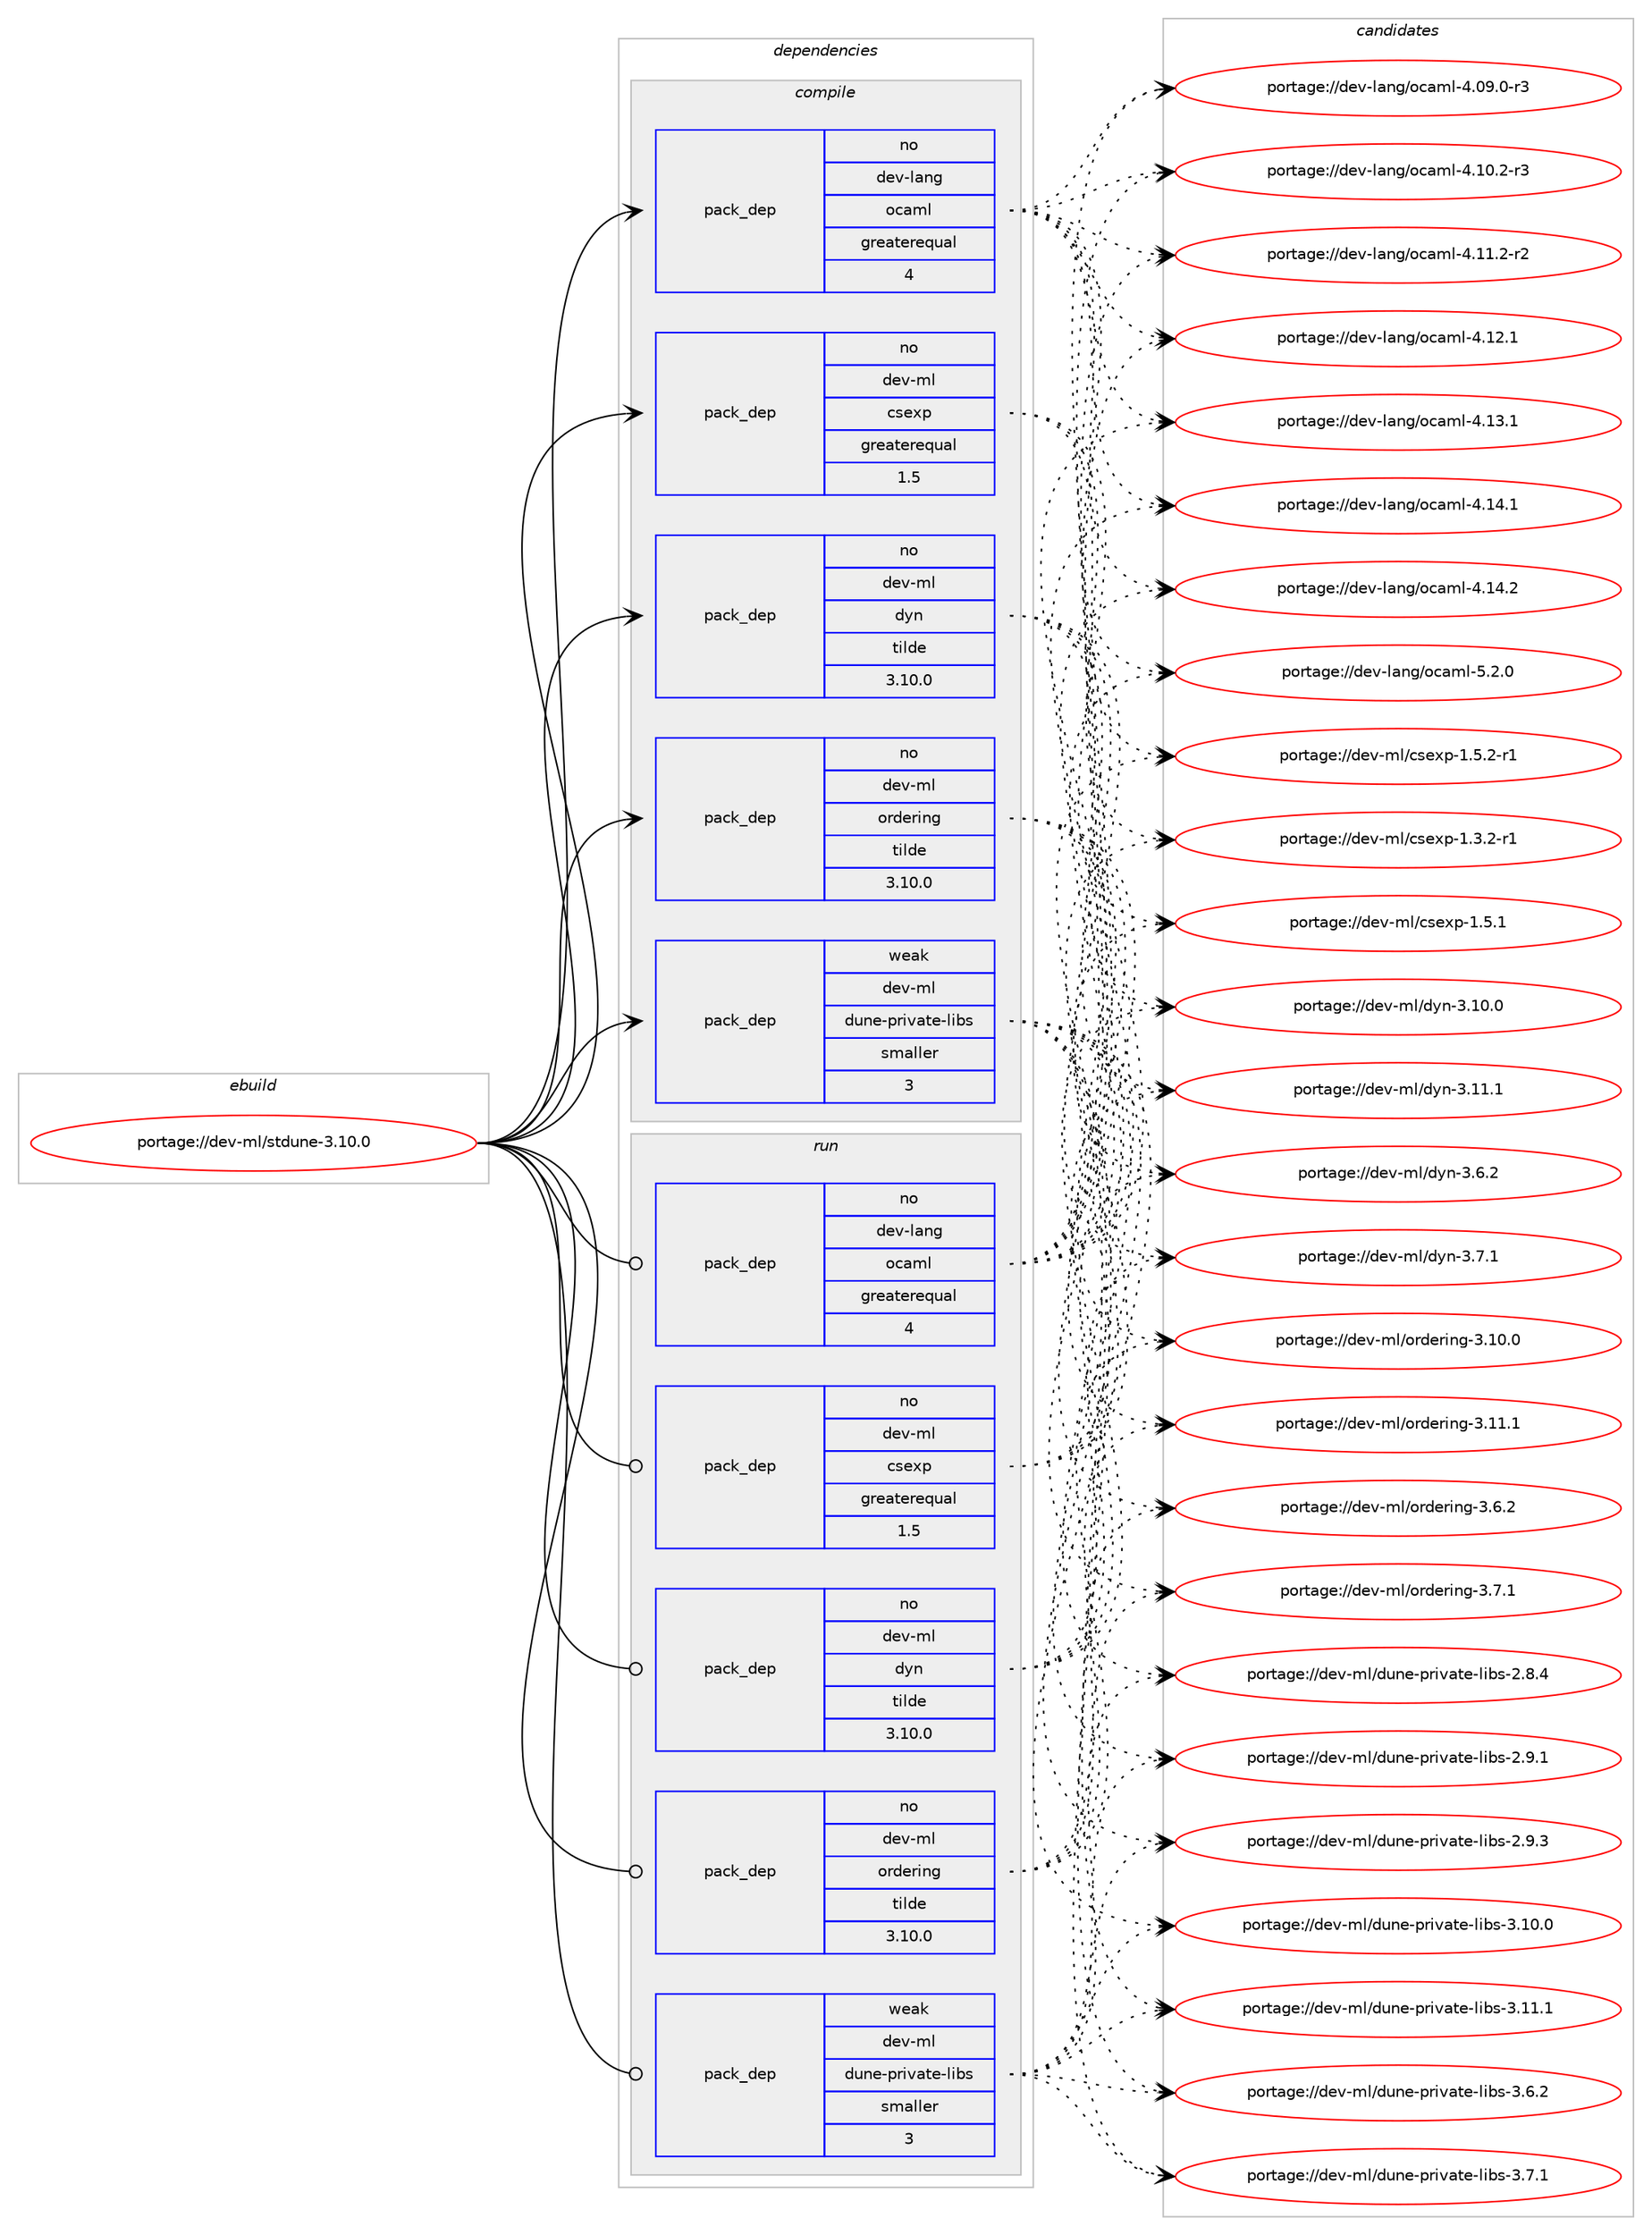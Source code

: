 digraph prolog {

# *************
# Graph options
# *************

newrank=true;
concentrate=true;
compound=true;
graph [rankdir=LR,fontname=Helvetica,fontsize=10,ranksep=1.5];#, ranksep=2.5, nodesep=0.2];
edge  [arrowhead=vee];
node  [fontname=Helvetica,fontsize=10];

# **********
# The ebuild
# **********

subgraph cluster_leftcol {
color=gray;
rank=same;
label=<<i>ebuild</i>>;
id [label="portage://dev-ml/stdune-3.10.0", color=red, width=4, href="../dev-ml/stdune-3.10.0.svg"];
}

# ****************
# The dependencies
# ****************

subgraph cluster_midcol {
color=gray;
label=<<i>dependencies</i>>;
subgraph cluster_compile {
fillcolor="#eeeeee";
style=filled;
label=<<i>compile</i>>;
subgraph pack32649 {
dependency62689 [label=<<TABLE BORDER="0" CELLBORDER="1" CELLSPACING="0" CELLPADDING="4" WIDTH="220"><TR><TD ROWSPAN="6" CELLPADDING="30">pack_dep</TD></TR><TR><TD WIDTH="110">no</TD></TR><TR><TD>dev-lang</TD></TR><TR><TD>ocaml</TD></TR><TR><TD>greaterequal</TD></TR><TR><TD>4</TD></TR></TABLE>>, shape=none, color=blue];
}
id:e -> dependency62689:w [weight=20,style="solid",arrowhead="vee"];
subgraph pack32650 {
dependency62690 [label=<<TABLE BORDER="0" CELLBORDER="1" CELLSPACING="0" CELLPADDING="4" WIDTH="220"><TR><TD ROWSPAN="6" CELLPADDING="30">pack_dep</TD></TR><TR><TD WIDTH="110">no</TD></TR><TR><TD>dev-ml</TD></TR><TR><TD>csexp</TD></TR><TR><TD>greaterequal</TD></TR><TR><TD>1.5</TD></TR></TABLE>>, shape=none, color=blue];
}
id:e -> dependency62690:w [weight=20,style="solid",arrowhead="vee"];
# *** BEGIN UNKNOWN DEPENDENCY TYPE (TODO) ***
# id -> package_dependency(portage://dev-ml/stdune-3.10.0,install,no,dev-ml,dune,none,[,,],any_same_slot,[])
# *** END UNKNOWN DEPENDENCY TYPE (TODO) ***

subgraph pack32651 {
dependency62691 [label=<<TABLE BORDER="0" CELLBORDER="1" CELLSPACING="0" CELLPADDING="4" WIDTH="220"><TR><TD ROWSPAN="6" CELLPADDING="30">pack_dep</TD></TR><TR><TD WIDTH="110">no</TD></TR><TR><TD>dev-ml</TD></TR><TR><TD>dyn</TD></TR><TR><TD>tilde</TD></TR><TR><TD>3.10.0</TD></TR></TABLE>>, shape=none, color=blue];
}
id:e -> dependency62691:w [weight=20,style="solid",arrowhead="vee"];
subgraph pack32652 {
dependency62692 [label=<<TABLE BORDER="0" CELLBORDER="1" CELLSPACING="0" CELLPADDING="4" WIDTH="220"><TR><TD ROWSPAN="6" CELLPADDING="30">pack_dep</TD></TR><TR><TD WIDTH="110">no</TD></TR><TR><TD>dev-ml</TD></TR><TR><TD>ordering</TD></TR><TR><TD>tilde</TD></TR><TR><TD>3.10.0</TD></TR></TABLE>>, shape=none, color=blue];
}
id:e -> dependency62692:w [weight=20,style="solid",arrowhead="vee"];
# *** BEGIN UNKNOWN DEPENDENCY TYPE (TODO) ***
# id -> package_dependency(portage://dev-ml/stdune-3.10.0,install,no,dev-ml,pp,none,[,,],any_same_slot,[use(optenable(ocamlopt),none)])
# *** END UNKNOWN DEPENDENCY TYPE (TODO) ***

subgraph pack32653 {
dependency62693 [label=<<TABLE BORDER="0" CELLBORDER="1" CELLSPACING="0" CELLPADDING="4" WIDTH="220"><TR><TD ROWSPAN="6" CELLPADDING="30">pack_dep</TD></TR><TR><TD WIDTH="110">weak</TD></TR><TR><TD>dev-ml</TD></TR><TR><TD>dune-private-libs</TD></TR><TR><TD>smaller</TD></TR><TR><TD>3</TD></TR></TABLE>>, shape=none, color=blue];
}
id:e -> dependency62693:w [weight=20,style="solid",arrowhead="vee"];
}
subgraph cluster_compileandrun {
fillcolor="#eeeeee";
style=filled;
label=<<i>compile and run</i>>;
}
subgraph cluster_run {
fillcolor="#eeeeee";
style=filled;
label=<<i>run</i>>;
subgraph pack32654 {
dependency62694 [label=<<TABLE BORDER="0" CELLBORDER="1" CELLSPACING="0" CELLPADDING="4" WIDTH="220"><TR><TD ROWSPAN="6" CELLPADDING="30">pack_dep</TD></TR><TR><TD WIDTH="110">no</TD></TR><TR><TD>dev-lang</TD></TR><TR><TD>ocaml</TD></TR><TR><TD>greaterequal</TD></TR><TR><TD>4</TD></TR></TABLE>>, shape=none, color=blue];
}
id:e -> dependency62694:w [weight=20,style="solid",arrowhead="odot"];
subgraph pack32655 {
dependency62695 [label=<<TABLE BORDER="0" CELLBORDER="1" CELLSPACING="0" CELLPADDING="4" WIDTH="220"><TR><TD ROWSPAN="6" CELLPADDING="30">pack_dep</TD></TR><TR><TD WIDTH="110">no</TD></TR><TR><TD>dev-ml</TD></TR><TR><TD>csexp</TD></TR><TR><TD>greaterequal</TD></TR><TR><TD>1.5</TD></TR></TABLE>>, shape=none, color=blue];
}
id:e -> dependency62695:w [weight=20,style="solid",arrowhead="odot"];
# *** BEGIN UNKNOWN DEPENDENCY TYPE (TODO) ***
# id -> package_dependency(portage://dev-ml/stdune-3.10.0,run,no,dev-ml,dune,none,[,,],any_same_slot,[])
# *** END UNKNOWN DEPENDENCY TYPE (TODO) ***

subgraph pack32656 {
dependency62696 [label=<<TABLE BORDER="0" CELLBORDER="1" CELLSPACING="0" CELLPADDING="4" WIDTH="220"><TR><TD ROWSPAN="6" CELLPADDING="30">pack_dep</TD></TR><TR><TD WIDTH="110">no</TD></TR><TR><TD>dev-ml</TD></TR><TR><TD>dyn</TD></TR><TR><TD>tilde</TD></TR><TR><TD>3.10.0</TD></TR></TABLE>>, shape=none, color=blue];
}
id:e -> dependency62696:w [weight=20,style="solid",arrowhead="odot"];
subgraph pack32657 {
dependency62697 [label=<<TABLE BORDER="0" CELLBORDER="1" CELLSPACING="0" CELLPADDING="4" WIDTH="220"><TR><TD ROWSPAN="6" CELLPADDING="30">pack_dep</TD></TR><TR><TD WIDTH="110">no</TD></TR><TR><TD>dev-ml</TD></TR><TR><TD>ordering</TD></TR><TR><TD>tilde</TD></TR><TR><TD>3.10.0</TD></TR></TABLE>>, shape=none, color=blue];
}
id:e -> dependency62697:w [weight=20,style="solid",arrowhead="odot"];
# *** BEGIN UNKNOWN DEPENDENCY TYPE (TODO) ***
# id -> package_dependency(portage://dev-ml/stdune-3.10.0,run,no,dev-ml,pp,none,[,,],any_same_slot,[use(optenable(ocamlopt),none)])
# *** END UNKNOWN DEPENDENCY TYPE (TODO) ***

subgraph pack32658 {
dependency62698 [label=<<TABLE BORDER="0" CELLBORDER="1" CELLSPACING="0" CELLPADDING="4" WIDTH="220"><TR><TD ROWSPAN="6" CELLPADDING="30">pack_dep</TD></TR><TR><TD WIDTH="110">weak</TD></TR><TR><TD>dev-ml</TD></TR><TR><TD>dune-private-libs</TD></TR><TR><TD>smaller</TD></TR><TR><TD>3</TD></TR></TABLE>>, shape=none, color=blue];
}
id:e -> dependency62698:w [weight=20,style="solid",arrowhead="odot"];
}
}

# **************
# The candidates
# **************

subgraph cluster_choices {
rank=same;
color=gray;
label=<<i>candidates</i>>;

subgraph choice32649 {
color=black;
nodesep=1;
choice1001011184510897110103471119997109108455246485746484511451 [label="portage://dev-lang/ocaml-4.09.0-r3", color=red, width=4,href="../dev-lang/ocaml-4.09.0-r3.svg"];
choice1001011184510897110103471119997109108455246494846504511451 [label="portage://dev-lang/ocaml-4.10.2-r3", color=red, width=4,href="../dev-lang/ocaml-4.10.2-r3.svg"];
choice1001011184510897110103471119997109108455246494946504511450 [label="portage://dev-lang/ocaml-4.11.2-r2", color=red, width=4,href="../dev-lang/ocaml-4.11.2-r2.svg"];
choice100101118451089711010347111999710910845524649504649 [label="portage://dev-lang/ocaml-4.12.1", color=red, width=4,href="../dev-lang/ocaml-4.12.1.svg"];
choice100101118451089711010347111999710910845524649514649 [label="portage://dev-lang/ocaml-4.13.1", color=red, width=4,href="../dev-lang/ocaml-4.13.1.svg"];
choice100101118451089711010347111999710910845524649524649 [label="portage://dev-lang/ocaml-4.14.1", color=red, width=4,href="../dev-lang/ocaml-4.14.1.svg"];
choice100101118451089711010347111999710910845524649524650 [label="portage://dev-lang/ocaml-4.14.2", color=red, width=4,href="../dev-lang/ocaml-4.14.2.svg"];
choice1001011184510897110103471119997109108455346504648 [label="portage://dev-lang/ocaml-5.2.0", color=red, width=4,href="../dev-lang/ocaml-5.2.0.svg"];
dependency62689:e -> choice1001011184510897110103471119997109108455246485746484511451:w [style=dotted,weight="100"];
dependency62689:e -> choice1001011184510897110103471119997109108455246494846504511451:w [style=dotted,weight="100"];
dependency62689:e -> choice1001011184510897110103471119997109108455246494946504511450:w [style=dotted,weight="100"];
dependency62689:e -> choice100101118451089711010347111999710910845524649504649:w [style=dotted,weight="100"];
dependency62689:e -> choice100101118451089711010347111999710910845524649514649:w [style=dotted,weight="100"];
dependency62689:e -> choice100101118451089711010347111999710910845524649524649:w [style=dotted,weight="100"];
dependency62689:e -> choice100101118451089711010347111999710910845524649524650:w [style=dotted,weight="100"];
dependency62689:e -> choice1001011184510897110103471119997109108455346504648:w [style=dotted,weight="100"];
}
subgraph choice32650 {
color=black;
nodesep=1;
choice1001011184510910847991151011201124549465146504511449 [label="portage://dev-ml/csexp-1.3.2-r1", color=red, width=4,href="../dev-ml/csexp-1.3.2-r1.svg"];
choice100101118451091084799115101120112454946534649 [label="portage://dev-ml/csexp-1.5.1", color=red, width=4,href="../dev-ml/csexp-1.5.1.svg"];
choice1001011184510910847991151011201124549465346504511449 [label="portage://dev-ml/csexp-1.5.2-r1", color=red, width=4,href="../dev-ml/csexp-1.5.2-r1.svg"];
dependency62690:e -> choice1001011184510910847991151011201124549465146504511449:w [style=dotted,weight="100"];
dependency62690:e -> choice100101118451091084799115101120112454946534649:w [style=dotted,weight="100"];
dependency62690:e -> choice1001011184510910847991151011201124549465346504511449:w [style=dotted,weight="100"];
}
subgraph choice32651 {
color=black;
nodesep=1;
choice100101118451091084710012111045514649484648 [label="portage://dev-ml/dyn-3.10.0", color=red, width=4,href="../dev-ml/dyn-3.10.0.svg"];
choice100101118451091084710012111045514649494649 [label="portage://dev-ml/dyn-3.11.1", color=red, width=4,href="../dev-ml/dyn-3.11.1.svg"];
choice1001011184510910847100121110455146544650 [label="portage://dev-ml/dyn-3.6.2", color=red, width=4,href="../dev-ml/dyn-3.6.2.svg"];
choice1001011184510910847100121110455146554649 [label="portage://dev-ml/dyn-3.7.1", color=red, width=4,href="../dev-ml/dyn-3.7.1.svg"];
dependency62691:e -> choice100101118451091084710012111045514649484648:w [style=dotted,weight="100"];
dependency62691:e -> choice100101118451091084710012111045514649494649:w [style=dotted,weight="100"];
dependency62691:e -> choice1001011184510910847100121110455146544650:w [style=dotted,weight="100"];
dependency62691:e -> choice1001011184510910847100121110455146554649:w [style=dotted,weight="100"];
}
subgraph choice32652 {
color=black;
nodesep=1;
choice100101118451091084711111410010111410511010345514649484648 [label="portage://dev-ml/ordering-3.10.0", color=red, width=4,href="../dev-ml/ordering-3.10.0.svg"];
choice100101118451091084711111410010111410511010345514649494649 [label="portage://dev-ml/ordering-3.11.1", color=red, width=4,href="../dev-ml/ordering-3.11.1.svg"];
choice1001011184510910847111114100101114105110103455146544650 [label="portage://dev-ml/ordering-3.6.2", color=red, width=4,href="../dev-ml/ordering-3.6.2.svg"];
choice1001011184510910847111114100101114105110103455146554649 [label="portage://dev-ml/ordering-3.7.1", color=red, width=4,href="../dev-ml/ordering-3.7.1.svg"];
dependency62692:e -> choice100101118451091084711111410010111410511010345514649484648:w [style=dotted,weight="100"];
dependency62692:e -> choice100101118451091084711111410010111410511010345514649494649:w [style=dotted,weight="100"];
dependency62692:e -> choice1001011184510910847111114100101114105110103455146544650:w [style=dotted,weight="100"];
dependency62692:e -> choice1001011184510910847111114100101114105110103455146554649:w [style=dotted,weight="100"];
}
subgraph choice32653 {
color=black;
nodesep=1;
choice100101118451091084710011711010145112114105118971161014510810598115455046564652 [label="portage://dev-ml/dune-private-libs-2.8.4", color=red, width=4,href="../dev-ml/dune-private-libs-2.8.4.svg"];
choice100101118451091084710011711010145112114105118971161014510810598115455046574649 [label="portage://dev-ml/dune-private-libs-2.9.1", color=red, width=4,href="../dev-ml/dune-private-libs-2.9.1.svg"];
choice100101118451091084710011711010145112114105118971161014510810598115455046574651 [label="portage://dev-ml/dune-private-libs-2.9.3", color=red, width=4,href="../dev-ml/dune-private-libs-2.9.3.svg"];
choice10010111845109108471001171101014511211410511897116101451081059811545514649484648 [label="portage://dev-ml/dune-private-libs-3.10.0", color=red, width=4,href="../dev-ml/dune-private-libs-3.10.0.svg"];
choice10010111845109108471001171101014511211410511897116101451081059811545514649494649 [label="portage://dev-ml/dune-private-libs-3.11.1", color=red, width=4,href="../dev-ml/dune-private-libs-3.11.1.svg"];
choice100101118451091084710011711010145112114105118971161014510810598115455146544650 [label="portage://dev-ml/dune-private-libs-3.6.2", color=red, width=4,href="../dev-ml/dune-private-libs-3.6.2.svg"];
choice100101118451091084710011711010145112114105118971161014510810598115455146554649 [label="portage://dev-ml/dune-private-libs-3.7.1", color=red, width=4,href="../dev-ml/dune-private-libs-3.7.1.svg"];
dependency62693:e -> choice100101118451091084710011711010145112114105118971161014510810598115455046564652:w [style=dotted,weight="100"];
dependency62693:e -> choice100101118451091084710011711010145112114105118971161014510810598115455046574649:w [style=dotted,weight="100"];
dependency62693:e -> choice100101118451091084710011711010145112114105118971161014510810598115455046574651:w [style=dotted,weight="100"];
dependency62693:e -> choice10010111845109108471001171101014511211410511897116101451081059811545514649484648:w [style=dotted,weight="100"];
dependency62693:e -> choice10010111845109108471001171101014511211410511897116101451081059811545514649494649:w [style=dotted,weight="100"];
dependency62693:e -> choice100101118451091084710011711010145112114105118971161014510810598115455146544650:w [style=dotted,weight="100"];
dependency62693:e -> choice100101118451091084710011711010145112114105118971161014510810598115455146554649:w [style=dotted,weight="100"];
}
subgraph choice32654 {
color=black;
nodesep=1;
choice1001011184510897110103471119997109108455246485746484511451 [label="portage://dev-lang/ocaml-4.09.0-r3", color=red, width=4,href="../dev-lang/ocaml-4.09.0-r3.svg"];
choice1001011184510897110103471119997109108455246494846504511451 [label="portage://dev-lang/ocaml-4.10.2-r3", color=red, width=4,href="../dev-lang/ocaml-4.10.2-r3.svg"];
choice1001011184510897110103471119997109108455246494946504511450 [label="portage://dev-lang/ocaml-4.11.2-r2", color=red, width=4,href="../dev-lang/ocaml-4.11.2-r2.svg"];
choice100101118451089711010347111999710910845524649504649 [label="portage://dev-lang/ocaml-4.12.1", color=red, width=4,href="../dev-lang/ocaml-4.12.1.svg"];
choice100101118451089711010347111999710910845524649514649 [label="portage://dev-lang/ocaml-4.13.1", color=red, width=4,href="../dev-lang/ocaml-4.13.1.svg"];
choice100101118451089711010347111999710910845524649524649 [label="portage://dev-lang/ocaml-4.14.1", color=red, width=4,href="../dev-lang/ocaml-4.14.1.svg"];
choice100101118451089711010347111999710910845524649524650 [label="portage://dev-lang/ocaml-4.14.2", color=red, width=4,href="../dev-lang/ocaml-4.14.2.svg"];
choice1001011184510897110103471119997109108455346504648 [label="portage://dev-lang/ocaml-5.2.0", color=red, width=4,href="../dev-lang/ocaml-5.2.0.svg"];
dependency62694:e -> choice1001011184510897110103471119997109108455246485746484511451:w [style=dotted,weight="100"];
dependency62694:e -> choice1001011184510897110103471119997109108455246494846504511451:w [style=dotted,weight="100"];
dependency62694:e -> choice1001011184510897110103471119997109108455246494946504511450:w [style=dotted,weight="100"];
dependency62694:e -> choice100101118451089711010347111999710910845524649504649:w [style=dotted,weight="100"];
dependency62694:e -> choice100101118451089711010347111999710910845524649514649:w [style=dotted,weight="100"];
dependency62694:e -> choice100101118451089711010347111999710910845524649524649:w [style=dotted,weight="100"];
dependency62694:e -> choice100101118451089711010347111999710910845524649524650:w [style=dotted,weight="100"];
dependency62694:e -> choice1001011184510897110103471119997109108455346504648:w [style=dotted,weight="100"];
}
subgraph choice32655 {
color=black;
nodesep=1;
choice1001011184510910847991151011201124549465146504511449 [label="portage://dev-ml/csexp-1.3.2-r1", color=red, width=4,href="../dev-ml/csexp-1.3.2-r1.svg"];
choice100101118451091084799115101120112454946534649 [label="portage://dev-ml/csexp-1.5.1", color=red, width=4,href="../dev-ml/csexp-1.5.1.svg"];
choice1001011184510910847991151011201124549465346504511449 [label="portage://dev-ml/csexp-1.5.2-r1", color=red, width=4,href="../dev-ml/csexp-1.5.2-r1.svg"];
dependency62695:e -> choice1001011184510910847991151011201124549465146504511449:w [style=dotted,weight="100"];
dependency62695:e -> choice100101118451091084799115101120112454946534649:w [style=dotted,weight="100"];
dependency62695:e -> choice1001011184510910847991151011201124549465346504511449:w [style=dotted,weight="100"];
}
subgraph choice32656 {
color=black;
nodesep=1;
choice100101118451091084710012111045514649484648 [label="portage://dev-ml/dyn-3.10.0", color=red, width=4,href="../dev-ml/dyn-3.10.0.svg"];
choice100101118451091084710012111045514649494649 [label="portage://dev-ml/dyn-3.11.1", color=red, width=4,href="../dev-ml/dyn-3.11.1.svg"];
choice1001011184510910847100121110455146544650 [label="portage://dev-ml/dyn-3.6.2", color=red, width=4,href="../dev-ml/dyn-3.6.2.svg"];
choice1001011184510910847100121110455146554649 [label="portage://dev-ml/dyn-3.7.1", color=red, width=4,href="../dev-ml/dyn-3.7.1.svg"];
dependency62696:e -> choice100101118451091084710012111045514649484648:w [style=dotted,weight="100"];
dependency62696:e -> choice100101118451091084710012111045514649494649:w [style=dotted,weight="100"];
dependency62696:e -> choice1001011184510910847100121110455146544650:w [style=dotted,weight="100"];
dependency62696:e -> choice1001011184510910847100121110455146554649:w [style=dotted,weight="100"];
}
subgraph choice32657 {
color=black;
nodesep=1;
choice100101118451091084711111410010111410511010345514649484648 [label="portage://dev-ml/ordering-3.10.0", color=red, width=4,href="../dev-ml/ordering-3.10.0.svg"];
choice100101118451091084711111410010111410511010345514649494649 [label="portage://dev-ml/ordering-3.11.1", color=red, width=4,href="../dev-ml/ordering-3.11.1.svg"];
choice1001011184510910847111114100101114105110103455146544650 [label="portage://dev-ml/ordering-3.6.2", color=red, width=4,href="../dev-ml/ordering-3.6.2.svg"];
choice1001011184510910847111114100101114105110103455146554649 [label="portage://dev-ml/ordering-3.7.1", color=red, width=4,href="../dev-ml/ordering-3.7.1.svg"];
dependency62697:e -> choice100101118451091084711111410010111410511010345514649484648:w [style=dotted,weight="100"];
dependency62697:e -> choice100101118451091084711111410010111410511010345514649494649:w [style=dotted,weight="100"];
dependency62697:e -> choice1001011184510910847111114100101114105110103455146544650:w [style=dotted,weight="100"];
dependency62697:e -> choice1001011184510910847111114100101114105110103455146554649:w [style=dotted,weight="100"];
}
subgraph choice32658 {
color=black;
nodesep=1;
choice100101118451091084710011711010145112114105118971161014510810598115455046564652 [label="portage://dev-ml/dune-private-libs-2.8.4", color=red, width=4,href="../dev-ml/dune-private-libs-2.8.4.svg"];
choice100101118451091084710011711010145112114105118971161014510810598115455046574649 [label="portage://dev-ml/dune-private-libs-2.9.1", color=red, width=4,href="../dev-ml/dune-private-libs-2.9.1.svg"];
choice100101118451091084710011711010145112114105118971161014510810598115455046574651 [label="portage://dev-ml/dune-private-libs-2.9.3", color=red, width=4,href="../dev-ml/dune-private-libs-2.9.3.svg"];
choice10010111845109108471001171101014511211410511897116101451081059811545514649484648 [label="portage://dev-ml/dune-private-libs-3.10.0", color=red, width=4,href="../dev-ml/dune-private-libs-3.10.0.svg"];
choice10010111845109108471001171101014511211410511897116101451081059811545514649494649 [label="portage://dev-ml/dune-private-libs-3.11.1", color=red, width=4,href="../dev-ml/dune-private-libs-3.11.1.svg"];
choice100101118451091084710011711010145112114105118971161014510810598115455146544650 [label="portage://dev-ml/dune-private-libs-3.6.2", color=red, width=4,href="../dev-ml/dune-private-libs-3.6.2.svg"];
choice100101118451091084710011711010145112114105118971161014510810598115455146554649 [label="portage://dev-ml/dune-private-libs-3.7.1", color=red, width=4,href="../dev-ml/dune-private-libs-3.7.1.svg"];
dependency62698:e -> choice100101118451091084710011711010145112114105118971161014510810598115455046564652:w [style=dotted,weight="100"];
dependency62698:e -> choice100101118451091084710011711010145112114105118971161014510810598115455046574649:w [style=dotted,weight="100"];
dependency62698:e -> choice100101118451091084710011711010145112114105118971161014510810598115455046574651:w [style=dotted,weight="100"];
dependency62698:e -> choice10010111845109108471001171101014511211410511897116101451081059811545514649484648:w [style=dotted,weight="100"];
dependency62698:e -> choice10010111845109108471001171101014511211410511897116101451081059811545514649494649:w [style=dotted,weight="100"];
dependency62698:e -> choice100101118451091084710011711010145112114105118971161014510810598115455146544650:w [style=dotted,weight="100"];
dependency62698:e -> choice100101118451091084710011711010145112114105118971161014510810598115455146554649:w [style=dotted,weight="100"];
}
}

}
